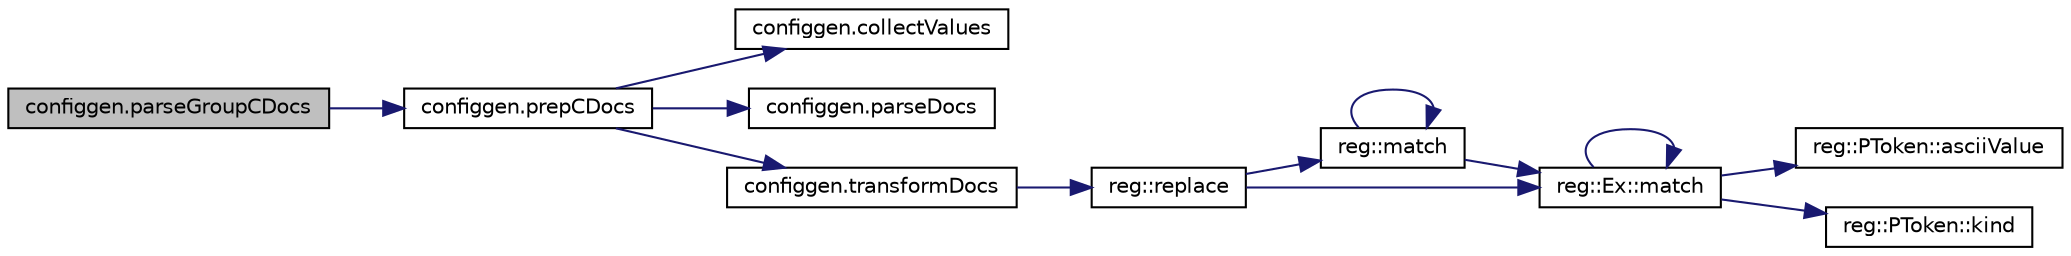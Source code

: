 digraph "configgen.parseGroupCDocs"
{
 // LATEX_PDF_SIZE
  edge [fontname="Helvetica",fontsize="10",labelfontname="Helvetica",labelfontsize="10"];
  node [fontname="Helvetica",fontsize="10",shape=record];
  rankdir="LR";
  Node1 [label="configgen.parseGroupCDocs",height=0.2,width=0.4,color="black", fillcolor="grey75", style="filled", fontcolor="black",tooltip=" "];
  Node1 -> Node2 [color="midnightblue",fontsize="10",style="solid",fontname="Helvetica"];
  Node2 [label="configgen.prepCDocs",height=0.2,width=0.4,color="black", fillcolor="white", style="filled",URL="$namespaceconfiggen.html#ab7624da01271ce9c6632beecf9f496dc",tooltip=" "];
  Node2 -> Node3 [color="midnightblue",fontsize="10",style="solid",fontname="Helvetica"];
  Node3 [label="configgen.collectValues",height=0.2,width=0.4,color="black", fillcolor="white", style="filled",URL="$namespaceconfiggen.html#acc6dbddb7fc52ab8cd0d8737a0b618b8",tooltip=" "];
  Node2 -> Node4 [color="midnightblue",fontsize="10",style="solid",fontname="Helvetica"];
  Node4 [label="configgen.parseDocs",height=0.2,width=0.4,color="black", fillcolor="white", style="filled",URL="$namespaceconfiggen.html#a4e29fa959659f5553d5607d34bfda454",tooltip=" "];
  Node2 -> Node5 [color="midnightblue",fontsize="10",style="solid",fontname="Helvetica"];
  Node5 [label="configgen.transformDocs",height=0.2,width=0.4,color="black", fillcolor="white", style="filled",URL="$namespaceconfiggen.html#a1aa384729104723427a5c2afe66ab0b2",tooltip=" "];
  Node5 -> Node6 [color="midnightblue",fontsize="10",style="solid",fontname="Helvetica"];
  Node6 [label="reg::replace",height=0.2,width=0.4,color="black", fillcolor="white", style="filled",URL="$namespacereg.html#a5f59e75927731a22be2be5e4d91075b1",tooltip=" "];
  Node6 -> Node7 [color="midnightblue",fontsize="10",style="solid",fontname="Helvetica"];
  Node7 [label="reg::match",height=0.2,width=0.4,color="black", fillcolor="white", style="filled",URL="$namespacereg.html#a1a29dcc7e2ccf462503adc5d496881ae",tooltip=" "];
  Node7 -> Node7 [color="midnightblue",fontsize="10",style="solid",fontname="Helvetica"];
  Node7 -> Node8 [color="midnightblue",fontsize="10",style="solid",fontname="Helvetica"];
  Node8 [label="reg::Ex::match",height=0.2,width=0.4,color="black", fillcolor="white", style="filled",URL="$classreg_1_1Ex.html#a9fc6293038a87e8995a13c0fdfd11499",tooltip=" "];
  Node8 -> Node9 [color="midnightblue",fontsize="10",style="solid",fontname="Helvetica"];
  Node9 [label="reg::PToken::asciiValue",height=0.2,width=0.4,color="black", fillcolor="white", style="filled",URL="$classreg_1_1PToken.html#a34589c92a4e8ff59eb14c5536e760929",tooltip=" "];
  Node8 -> Node10 [color="midnightblue",fontsize="10",style="solid",fontname="Helvetica"];
  Node10 [label="reg::PToken::kind",height=0.2,width=0.4,color="black", fillcolor="white", style="filled",URL="$classreg_1_1PToken.html#a5b947291aff91a346d6526074989a9fa",tooltip=" "];
  Node8 -> Node8 [color="midnightblue",fontsize="10",style="solid",fontname="Helvetica"];
  Node6 -> Node8 [color="midnightblue",fontsize="10",style="solid",fontname="Helvetica"];
}
